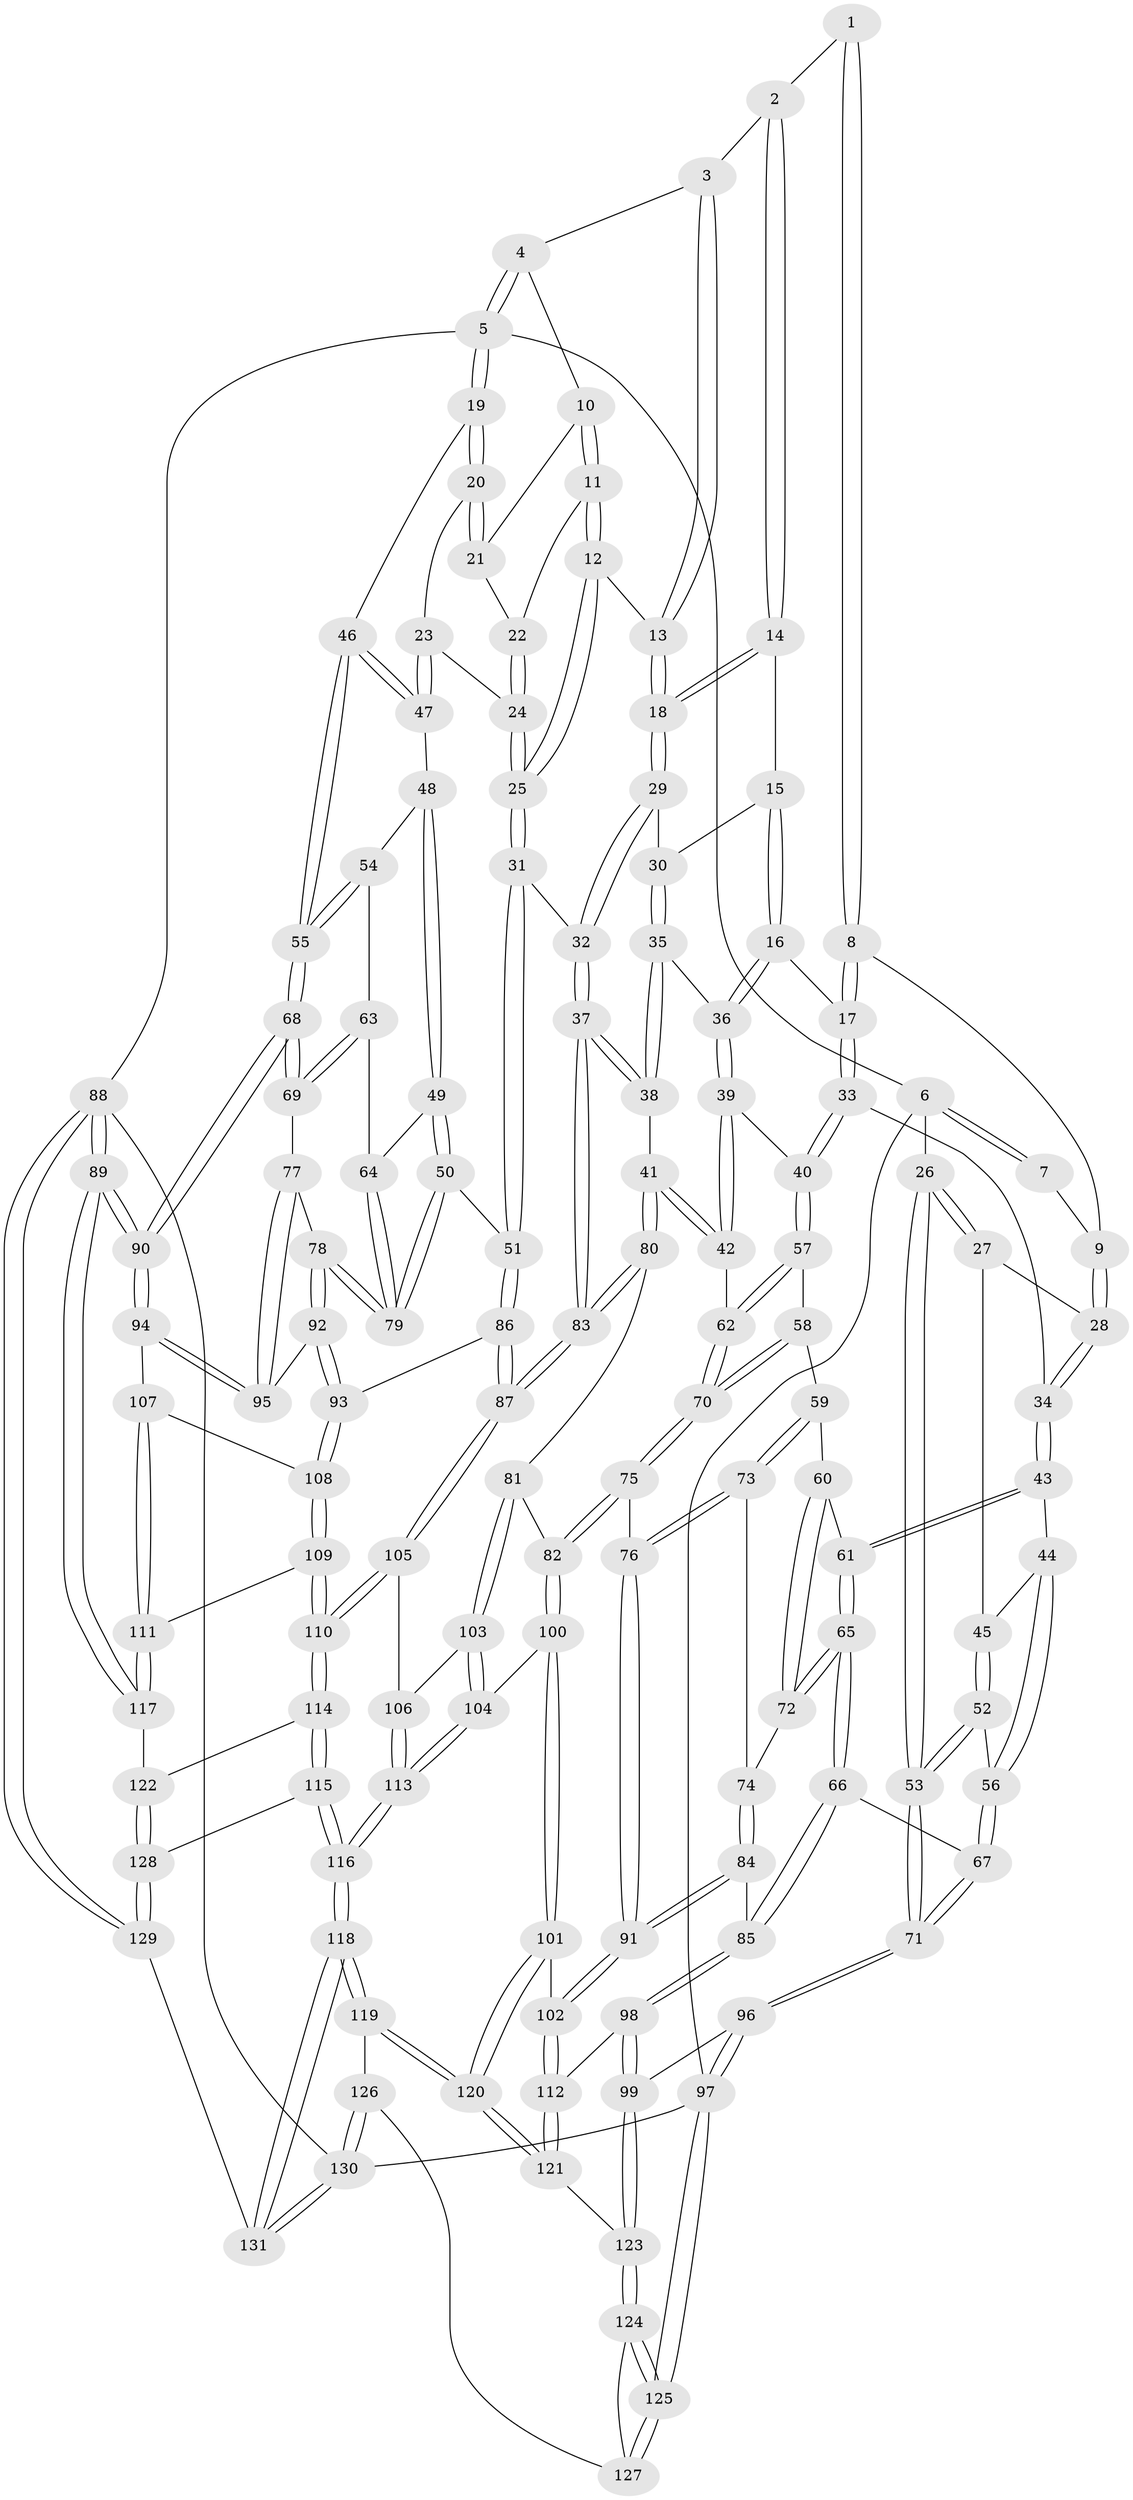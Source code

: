 // coarse degree distribution, {3: 0.1111111111111111, 4: 0.35802469135802467, 5: 0.43209876543209874, 6: 0.09876543209876543}
// Generated by graph-tools (version 1.1) at 2025/42/03/06/25 10:42:29]
// undirected, 131 vertices, 324 edges
graph export_dot {
graph [start="1"]
  node [color=gray90,style=filled];
  1 [pos="+0.41279077756606086+0"];
  2 [pos="+0.5339325399454123+0"];
  3 [pos="+0.5495676304791751+0"];
  4 [pos="+0.8055561163440144+0"];
  5 [pos="+1+0"];
  6 [pos="+0+0"];
  7 [pos="+0.2071091382094057+0"];
  8 [pos="+0.31879917883848835+0.06865158040259899"];
  9 [pos="+0.20059107874832893+0.08604025822112794"];
  10 [pos="+0.7786697579797179+0.06757024102135391"];
  11 [pos="+0.7712859224772124+0.0791248827176676"];
  12 [pos="+0.7540500099705412+0.10023514630053595"];
  13 [pos="+0.7405002649185749+0.10191504906659732"];
  14 [pos="+0.5427144038547643+0"];
  15 [pos="+0.5045528167279616+0.08520065771754257"];
  16 [pos="+0.4820027116774653+0.14424208783789833"];
  17 [pos="+0.32540864023330707+0.0858310227318257"];
  18 [pos="+0.662377790616777+0.12592018070061772"];
  19 [pos="+1+0"];
  20 [pos="+0.9343916462296041+0.08175726665864144"];
  21 [pos="+0.8770079687015232+0.08757797752760806"];
  22 [pos="+0.8377022069787019+0.12569847860313765"];
  23 [pos="+0.8896252312921445+0.20691012863949892"];
  24 [pos="+0.8122021943156181+0.20770121754045098"];
  25 [pos="+0.8091086532603855+0.2083312193467634"];
  26 [pos="+0+0"];
  27 [pos="+0.09030496522040408+0.12570220296477166"];
  28 [pos="+0.12416041444225258+0.12597119735812337"];
  29 [pos="+0.6606542093452538+0.12996993125655432"];
  30 [pos="+0.6225435959482256+0.13943555789968878"];
  31 [pos="+0.7204738293214287+0.3029442517516847"];
  32 [pos="+0.687766046538421+0.30128335263516465"];
  33 [pos="+0.31234841846439493+0.24169872152861585"];
  34 [pos="+0.2741729251347522+0.24013139505830225"];
  35 [pos="+0.5444642216593444+0.18507528338505266"];
  36 [pos="+0.48269933560417255+0.14885192835750202"];
  37 [pos="+0.6485459379104459+0.3196692383972253"];
  38 [pos="+0.6036731459278668+0.31098503368411246"];
  39 [pos="+0.4591274331202323+0.1852082608868616"];
  40 [pos="+0.3159664872306321+0.24496775765381812"];
  41 [pos="+0.512961438435273+0.3337283623721975"];
  42 [pos="+0.4904391985237401+0.3272856806210574"];
  43 [pos="+0.1735279734328082+0.3063111435218038"];
  44 [pos="+0.13521451414079713+0.2910912933811955"];
  45 [pos="+0.1165978564954743+0.2642141883191477"];
  46 [pos="+1+0"];
  47 [pos="+0.9177430698964235+0.23618521576496126"];
  48 [pos="+0.938940784948397+0.27230609789439214"];
  49 [pos="+0.8285440322532868+0.34484603193687036"];
  50 [pos="+0.7919611169154804+0.3594960165479448"];
  51 [pos="+0.7861631074676316+0.35904601407580916"];
  52 [pos="+0.005558191506272855+0.3066659389773944"];
  53 [pos="+0+0.28362500517543066"];
  54 [pos="+0.9524863878217467+0.28084802334368386"];
  55 [pos="+1+0.32390753612494594"];
  56 [pos="+0.08430557439448137+0.35140506953566253"];
  57 [pos="+0.32505715347330827+0.2666877028852719"];
  58 [pos="+0.296983734123576+0.3344790705524567"];
  59 [pos="+0.28785999476910373+0.3462415400696915"];
  60 [pos="+0.254835950813496+0.3624275896732002"];
  61 [pos="+0.1773067804752106+0.3224228262968823"];
  62 [pos="+0.4207383816666357+0.3374574314203075"];
  63 [pos="+0.9293707473837647+0.35906657265550795"];
  64 [pos="+0.9221572150135589+0.36715103433271107"];
  65 [pos="+0.1712178881393587+0.39026928615115536"];
  66 [pos="+0.12138115845421896+0.45525616688920506"];
  67 [pos="+0.08660669254837078+0.4096582953079978"];
  68 [pos="+1+0.3862491955057588"];
  69 [pos="+0.9881012145953353+0.40500784967122977"];
  70 [pos="+0.375712983723558+0.45967318970478677"];
  71 [pos="+0+0.34625439162062865"];
  72 [pos="+0.23440581569064922+0.3967935303487015"];
  73 [pos="+0.2929223041239095+0.41529883851549104"];
  74 [pos="+0.23836996078550038+0.4041764679814921"];
  75 [pos="+0.3749167744192788+0.46401925859070564"];
  76 [pos="+0.3358686637729595+0.48262007933375967"];
  77 [pos="+0.9238454813070108+0.4327532357915121"];
  78 [pos="+0.902109036727405+0.4353112883187922"];
  79 [pos="+0.9018039641421132+0.4347475986024451"];
  80 [pos="+0.504120756394573+0.47933707100618916"];
  81 [pos="+0.46637212846721665+0.49892874486917255"];
  82 [pos="+0.449322974665695+0.49839551718128183"];
  83 [pos="+0.6320792732938519+0.5093137532588246"];
  84 [pos="+0.23643427958689484+0.5637721967784226"];
  85 [pos="+0.12466226260883594+0.5092034190673447"];
  86 [pos="+0.77793617736528+0.47534738267874005"];
  87 [pos="+0.6520159059735525+0.5425510307920143"];
  88 [pos="+1+1"];
  89 [pos="+1+0.8911590778747451"];
  90 [pos="+1+0.5369664792165543"];
  91 [pos="+0.2464440105836448+0.5710033189446797"];
  92 [pos="+0.8889904133033473+0.49975247126166245"];
  93 [pos="+0.8622345353450319+0.5302788178634834"];
  94 [pos="+1+0.5390592712654979"];
  95 [pos="+1+0.5128587583993617"];
  96 [pos="+0+0.5816710910683097"];
  97 [pos="+0+0.9347245483836791"];
  98 [pos="+0+0.5771817788207435"];
  99 [pos="+0+0.5817143613221623"];
  100 [pos="+0.3845569358875639+0.6681615284280353"];
  101 [pos="+0.35768401084952617+0.6768267375586173"];
  102 [pos="+0.25247900099277026+0.5935401071227723"];
  103 [pos="+0.5166793585881908+0.642305578898227"];
  104 [pos="+0.3881519474841212+0.6680761577876392"];
  105 [pos="+0.6541979965336411+0.6062068780147953"];
  106 [pos="+0.5476348265891653+0.6506122978495901"];
  107 [pos="+1+0.5741825415391647"];
  108 [pos="+0.8628824666565678+0.5584469142579248"];
  109 [pos="+0.8302236134844385+0.6724721076058184"];
  110 [pos="+0.753091169988303+0.6972380571909726"];
  111 [pos="+0.8565066298088789+0.6824822744143797"];
  112 [pos="+0.13982440557939999+0.7377836904869414"];
  113 [pos="+0.5373229446996116+0.7994830592052872"];
  114 [pos="+0.7410280647367932+0.739279315913667"];
  115 [pos="+0.6249416342114326+0.8695838989057637"];
  116 [pos="+0.5514871303399557+0.9029617034446942"];
  117 [pos="+1+0.8151503623752409"];
  118 [pos="+0.49857872312664053+0.964023050339939"];
  119 [pos="+0.36088384688710623+0.8606986656733283"];
  120 [pos="+0.3473523855488445+0.8223240744795756"];
  121 [pos="+0.13761814829873095+0.7586928281148245"];
  122 [pos="+0.8435648229345359+0.8873643397024094"];
  123 [pos="+0.1224570152441322+0.7820118348854511"];
  124 [pos="+0.11319868525888963+0.799539203772194"];
  125 [pos="+0+0.8955092350056367"];
  126 [pos="+0.1774021109947578+0.9433988712568033"];
  127 [pos="+0.1751022404805627+0.9403324566046061"];
  128 [pos="+0.8110788619361504+0.9622971956778205"];
  129 [pos="+0.8765063240336748+1"];
  130 [pos="+0.12499088329610525+1"];
  131 [pos="+0.5011975194199025+1"];
  1 -- 2;
  1 -- 8;
  1 -- 8;
  2 -- 3;
  2 -- 14;
  2 -- 14;
  3 -- 4;
  3 -- 13;
  3 -- 13;
  4 -- 5;
  4 -- 5;
  4 -- 10;
  5 -- 6;
  5 -- 19;
  5 -- 19;
  5 -- 88;
  6 -- 7;
  6 -- 7;
  6 -- 26;
  6 -- 97;
  7 -- 9;
  8 -- 9;
  8 -- 17;
  8 -- 17;
  9 -- 28;
  9 -- 28;
  10 -- 11;
  10 -- 11;
  10 -- 21;
  11 -- 12;
  11 -- 12;
  11 -- 22;
  12 -- 13;
  12 -- 25;
  12 -- 25;
  13 -- 18;
  13 -- 18;
  14 -- 15;
  14 -- 18;
  14 -- 18;
  15 -- 16;
  15 -- 16;
  15 -- 30;
  16 -- 17;
  16 -- 36;
  16 -- 36;
  17 -- 33;
  17 -- 33;
  18 -- 29;
  18 -- 29;
  19 -- 20;
  19 -- 20;
  19 -- 46;
  20 -- 21;
  20 -- 21;
  20 -- 23;
  21 -- 22;
  22 -- 24;
  22 -- 24;
  23 -- 24;
  23 -- 47;
  23 -- 47;
  24 -- 25;
  24 -- 25;
  25 -- 31;
  25 -- 31;
  26 -- 27;
  26 -- 27;
  26 -- 53;
  26 -- 53;
  27 -- 28;
  27 -- 45;
  28 -- 34;
  28 -- 34;
  29 -- 30;
  29 -- 32;
  29 -- 32;
  30 -- 35;
  30 -- 35;
  31 -- 32;
  31 -- 51;
  31 -- 51;
  32 -- 37;
  32 -- 37;
  33 -- 34;
  33 -- 40;
  33 -- 40;
  34 -- 43;
  34 -- 43;
  35 -- 36;
  35 -- 38;
  35 -- 38;
  36 -- 39;
  36 -- 39;
  37 -- 38;
  37 -- 38;
  37 -- 83;
  37 -- 83;
  38 -- 41;
  39 -- 40;
  39 -- 42;
  39 -- 42;
  40 -- 57;
  40 -- 57;
  41 -- 42;
  41 -- 42;
  41 -- 80;
  41 -- 80;
  42 -- 62;
  43 -- 44;
  43 -- 61;
  43 -- 61;
  44 -- 45;
  44 -- 56;
  44 -- 56;
  45 -- 52;
  45 -- 52;
  46 -- 47;
  46 -- 47;
  46 -- 55;
  46 -- 55;
  47 -- 48;
  48 -- 49;
  48 -- 49;
  48 -- 54;
  49 -- 50;
  49 -- 50;
  49 -- 64;
  50 -- 51;
  50 -- 79;
  50 -- 79;
  51 -- 86;
  51 -- 86;
  52 -- 53;
  52 -- 53;
  52 -- 56;
  53 -- 71;
  53 -- 71;
  54 -- 55;
  54 -- 55;
  54 -- 63;
  55 -- 68;
  55 -- 68;
  56 -- 67;
  56 -- 67;
  57 -- 58;
  57 -- 62;
  57 -- 62;
  58 -- 59;
  58 -- 70;
  58 -- 70;
  59 -- 60;
  59 -- 73;
  59 -- 73;
  60 -- 61;
  60 -- 72;
  60 -- 72;
  61 -- 65;
  61 -- 65;
  62 -- 70;
  62 -- 70;
  63 -- 64;
  63 -- 69;
  63 -- 69;
  64 -- 79;
  64 -- 79;
  65 -- 66;
  65 -- 66;
  65 -- 72;
  65 -- 72;
  66 -- 67;
  66 -- 85;
  66 -- 85;
  67 -- 71;
  67 -- 71;
  68 -- 69;
  68 -- 69;
  68 -- 90;
  68 -- 90;
  69 -- 77;
  70 -- 75;
  70 -- 75;
  71 -- 96;
  71 -- 96;
  72 -- 74;
  73 -- 74;
  73 -- 76;
  73 -- 76;
  74 -- 84;
  74 -- 84;
  75 -- 76;
  75 -- 82;
  75 -- 82;
  76 -- 91;
  76 -- 91;
  77 -- 78;
  77 -- 95;
  77 -- 95;
  78 -- 79;
  78 -- 79;
  78 -- 92;
  78 -- 92;
  80 -- 81;
  80 -- 83;
  80 -- 83;
  81 -- 82;
  81 -- 103;
  81 -- 103;
  82 -- 100;
  82 -- 100;
  83 -- 87;
  83 -- 87;
  84 -- 85;
  84 -- 91;
  84 -- 91;
  85 -- 98;
  85 -- 98;
  86 -- 87;
  86 -- 87;
  86 -- 93;
  87 -- 105;
  87 -- 105;
  88 -- 89;
  88 -- 89;
  88 -- 129;
  88 -- 129;
  88 -- 130;
  89 -- 90;
  89 -- 90;
  89 -- 117;
  89 -- 117;
  90 -- 94;
  90 -- 94;
  91 -- 102;
  91 -- 102;
  92 -- 93;
  92 -- 93;
  92 -- 95;
  93 -- 108;
  93 -- 108;
  94 -- 95;
  94 -- 95;
  94 -- 107;
  96 -- 97;
  96 -- 97;
  96 -- 99;
  97 -- 125;
  97 -- 125;
  97 -- 130;
  98 -- 99;
  98 -- 99;
  98 -- 112;
  99 -- 123;
  99 -- 123;
  100 -- 101;
  100 -- 101;
  100 -- 104;
  101 -- 102;
  101 -- 120;
  101 -- 120;
  102 -- 112;
  102 -- 112;
  103 -- 104;
  103 -- 104;
  103 -- 106;
  104 -- 113;
  104 -- 113;
  105 -- 106;
  105 -- 110;
  105 -- 110;
  106 -- 113;
  106 -- 113;
  107 -- 108;
  107 -- 111;
  107 -- 111;
  108 -- 109;
  108 -- 109;
  109 -- 110;
  109 -- 110;
  109 -- 111;
  110 -- 114;
  110 -- 114;
  111 -- 117;
  111 -- 117;
  112 -- 121;
  112 -- 121;
  113 -- 116;
  113 -- 116;
  114 -- 115;
  114 -- 115;
  114 -- 122;
  115 -- 116;
  115 -- 116;
  115 -- 128;
  116 -- 118;
  116 -- 118;
  117 -- 122;
  118 -- 119;
  118 -- 119;
  118 -- 131;
  118 -- 131;
  119 -- 120;
  119 -- 120;
  119 -- 126;
  120 -- 121;
  120 -- 121;
  121 -- 123;
  122 -- 128;
  122 -- 128;
  123 -- 124;
  123 -- 124;
  124 -- 125;
  124 -- 125;
  124 -- 127;
  125 -- 127;
  125 -- 127;
  126 -- 127;
  126 -- 130;
  126 -- 130;
  128 -- 129;
  128 -- 129;
  129 -- 131;
  130 -- 131;
  130 -- 131;
}
